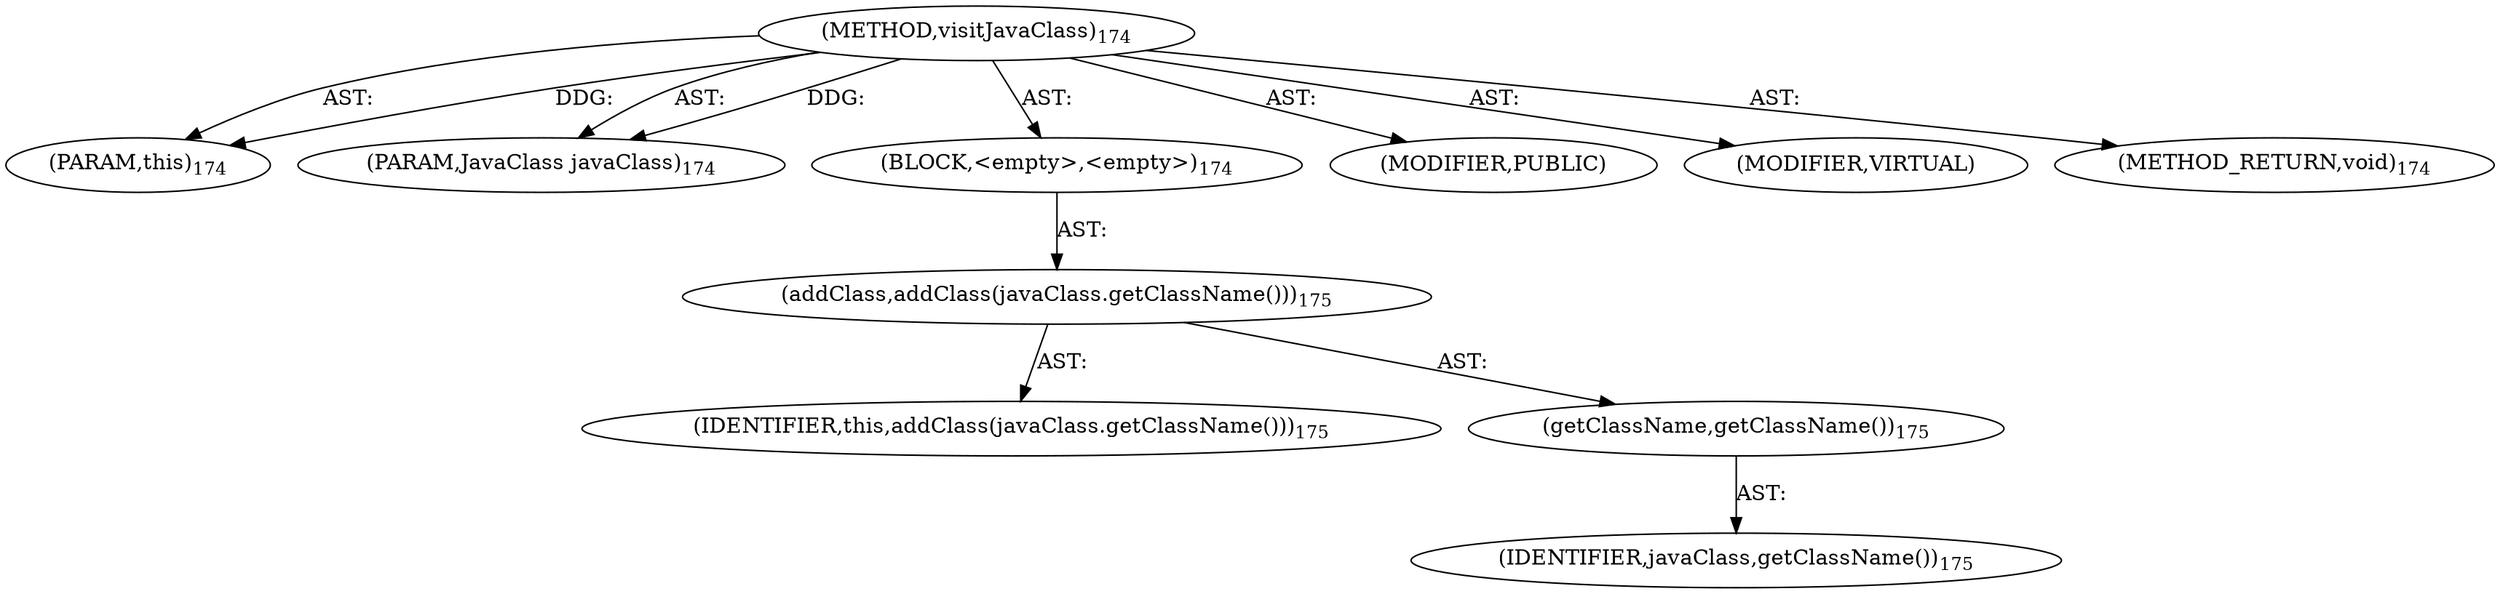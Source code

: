 digraph "visitJavaClass" {  
"111669149702" [label = <(METHOD,visitJavaClass)<SUB>174</SUB>> ]
"115964116996" [label = <(PARAM,this)<SUB>174</SUB>> ]
"115964117006" [label = <(PARAM,JavaClass javaClass)<SUB>174</SUB>> ]
"25769803789" [label = <(BLOCK,&lt;empty&gt;,&lt;empty&gt;)<SUB>174</SUB>> ]
"30064771121" [label = <(addClass,addClass(javaClass.getClassName()))<SUB>175</SUB>> ]
"68719476742" [label = <(IDENTIFIER,this,addClass(javaClass.getClassName()))<SUB>175</SUB>> ]
"30064771122" [label = <(getClassName,getClassName())<SUB>175</SUB>> ]
"68719476785" [label = <(IDENTIFIER,javaClass,getClassName())<SUB>175</SUB>> ]
"133143986190" [label = <(MODIFIER,PUBLIC)> ]
"133143986191" [label = <(MODIFIER,VIRTUAL)> ]
"128849018886" [label = <(METHOD_RETURN,void)<SUB>174</SUB>> ]
  "111669149702" -> "115964116996"  [ label = "AST: "] 
  "111669149702" -> "115964117006"  [ label = "AST: "] 
  "111669149702" -> "25769803789"  [ label = "AST: "] 
  "111669149702" -> "133143986190"  [ label = "AST: "] 
  "111669149702" -> "133143986191"  [ label = "AST: "] 
  "111669149702" -> "128849018886"  [ label = "AST: "] 
  "25769803789" -> "30064771121"  [ label = "AST: "] 
  "30064771121" -> "68719476742"  [ label = "AST: "] 
  "30064771121" -> "30064771122"  [ label = "AST: "] 
  "30064771122" -> "68719476785"  [ label = "AST: "] 
  "111669149702" -> "115964116996"  [ label = "DDG: "] 
  "111669149702" -> "115964117006"  [ label = "DDG: "] 
}
